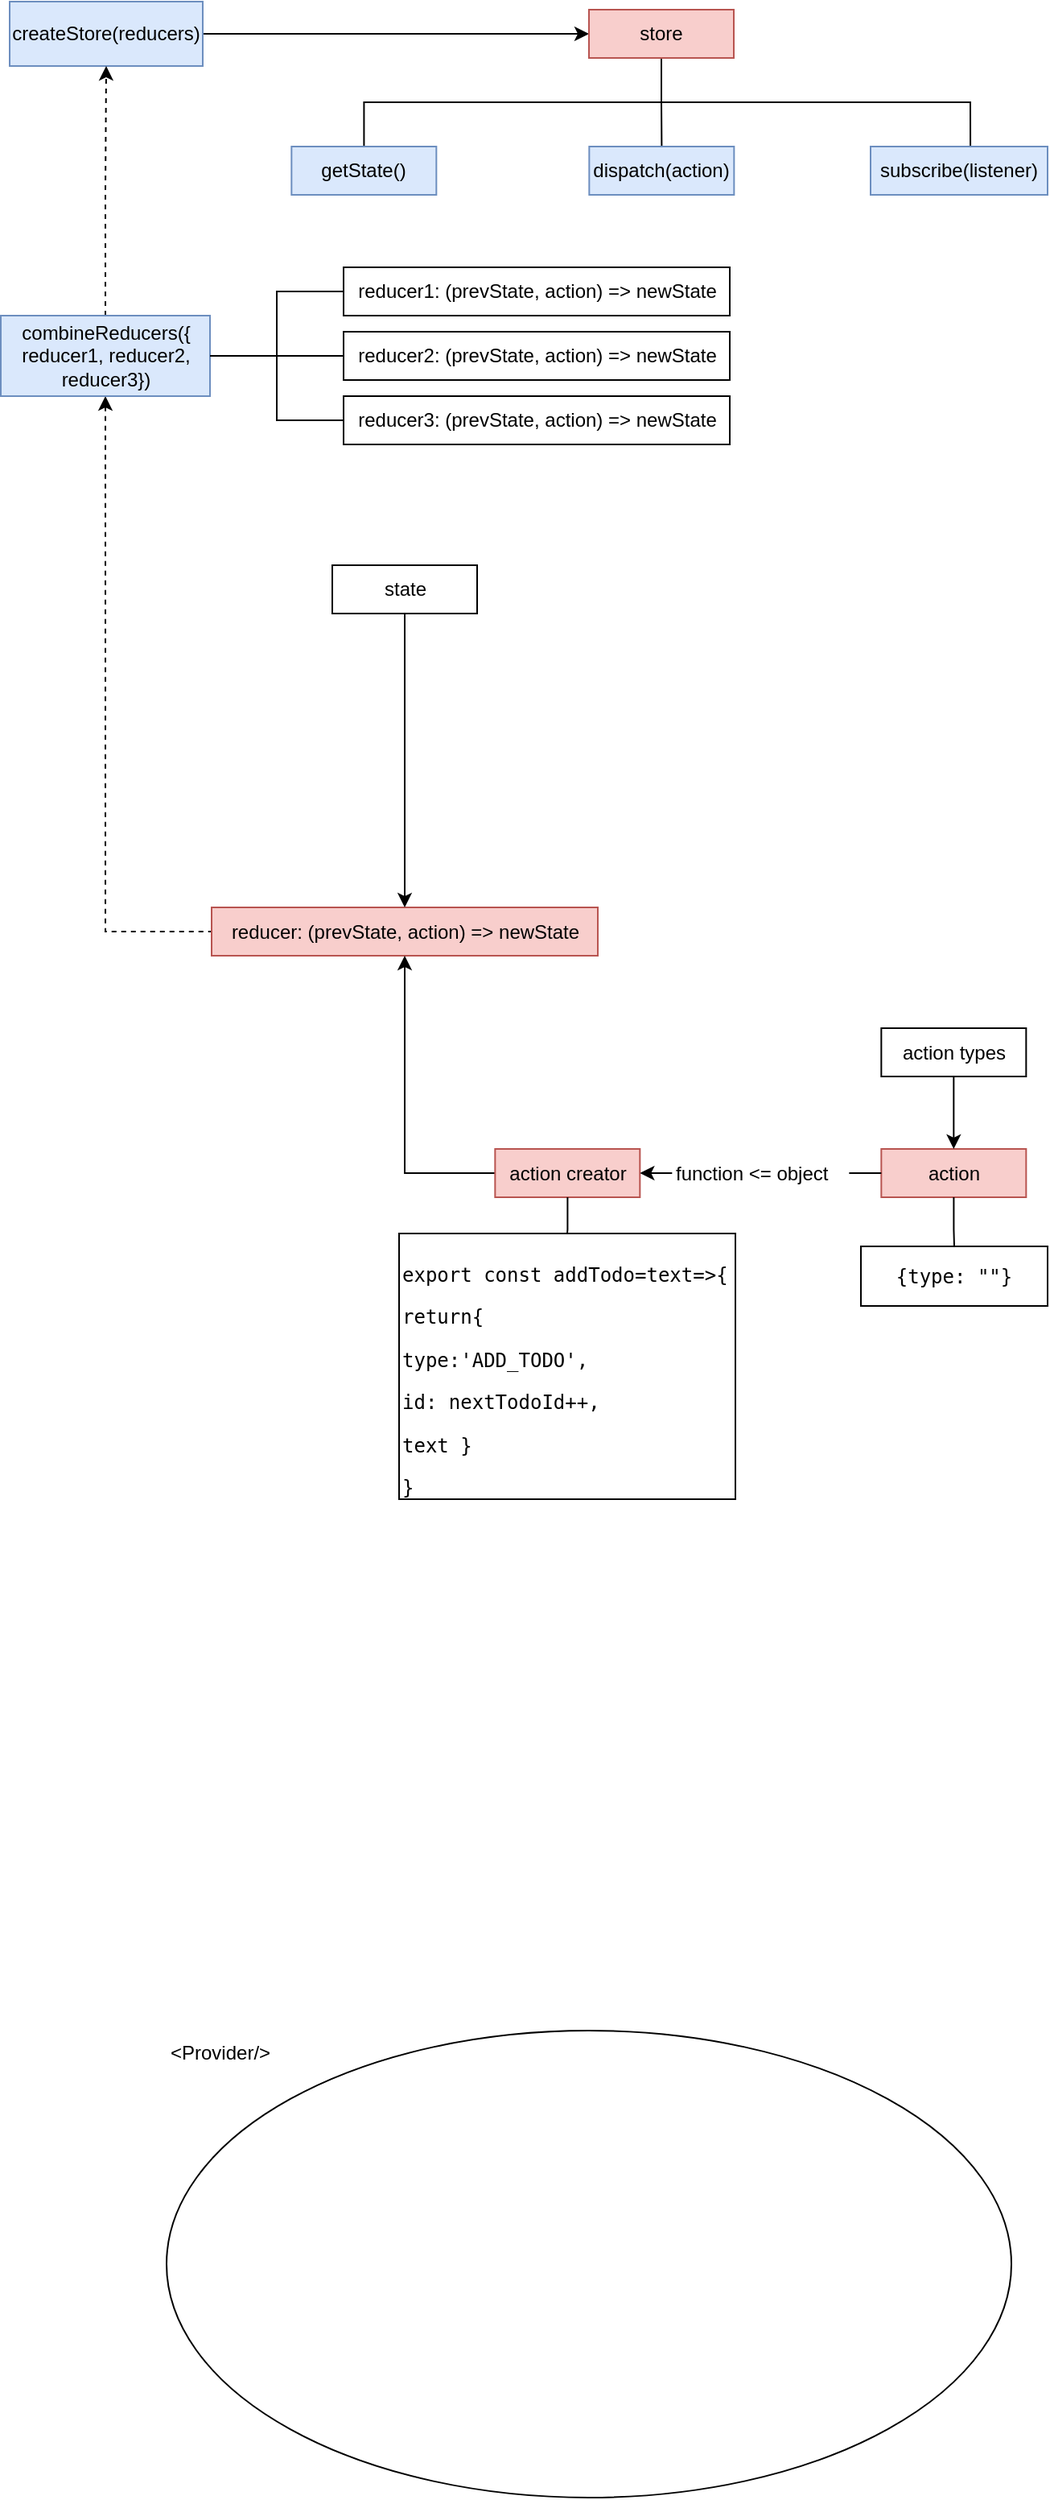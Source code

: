<mxfile version="10.7.7" type="github"><diagram id="OUS5R62-V0aghMpzT04F" name="Page-1"><mxGraphModel dx="1158" dy="766" grid="1" gridSize="10" guides="1" tooltips="1" connect="1" arrows="1" fold="1" page="1" pageScale="1" pageWidth="827" pageHeight="1169" math="0" shadow="0"><root><mxCell id="0"/><mxCell id="1" parent="0"/><mxCell id="FyeQ8IdZqMtdGBAK0S6f-40" style="edgeStyle=orthogonalEdgeStyle;rounded=0;orthogonalLoop=1;jettySize=auto;html=1;endArrow=classic;endFill=1;exitX=1;exitY=0.5;exitDx=0;exitDy=0;" parent="1" source="FyeQ8IdZqMtdGBAK0S6f-39" target="FyeQ8IdZqMtdGBAK0S6f-4" edge="1"><mxGeometry relative="1" as="geometry"><mxPoint x="190" y="70" as="sourcePoint"/></mxGeometry></mxCell><mxCell id="FyeQ8IdZqMtdGBAK0S6f-39" value="createStore(reducers)" style="rounded=0;whiteSpace=wrap;html=1;fillColor=#dae8fc;strokeColor=#6c8ebf;" parent="1" vertex="1"><mxGeometry x="15" y="40" width="120" height="40" as="geometry"/></mxCell><mxCell id="FyeQ8IdZqMtdGBAK0S6f-41" style="edgeStyle=orthogonalEdgeStyle;rounded=0;orthogonalLoop=1;jettySize=auto;html=1;startArrow=none;startFill=0;endArrow=none;endFill=0;exitX=0.5;exitY=1;exitDx=0;exitDy=0;" parent="1" source="FyeQ8IdZqMtdGBAK0S6f-4" target="FyeQ8IdZqMtdGBAK0S6f-31" edge="1"><mxGeometry relative="1" as="geometry"/></mxCell><mxCell id="FyeQ8IdZqMtdGBAK0S6f-42" style="edgeStyle=orthogonalEdgeStyle;rounded=0;orthogonalLoop=1;jettySize=auto;html=1;startArrow=none;startFill=0;endArrow=none;endFill=0;" parent="1" source="FyeQ8IdZqMtdGBAK0S6f-4" target="FyeQ8IdZqMtdGBAK0S6f-34" edge="1"><mxGeometry relative="1" as="geometry"/></mxCell><mxCell id="FyeQ8IdZqMtdGBAK0S6f-45" style="edgeStyle=orthogonalEdgeStyle;rounded=0;orthogonalLoop=1;jettySize=auto;html=1;entryX=0.564;entryY=0.033;entryDx=0;entryDy=0;entryPerimeter=0;startArrow=none;startFill=0;endArrow=none;endFill=0;exitX=0.5;exitY=1;exitDx=0;exitDy=0;" parent="1" source="FyeQ8IdZqMtdGBAK0S6f-4" target="FyeQ8IdZqMtdGBAK0S6f-32" edge="1"><mxGeometry relative="1" as="geometry"/></mxCell><mxCell id="FyeQ8IdZqMtdGBAK0S6f-4" value="store" style="rounded=0;whiteSpace=wrap;html=1;fillColor=#f8cecc;strokeColor=#b85450;" parent="1" vertex="1"><mxGeometry x="375" y="45" width="90" height="30" as="geometry"/></mxCell><mxCell id="FyeQ8IdZqMtdGBAK0S6f-31" value="getState()" style="rounded=0;whiteSpace=wrap;html=1;fillColor=#dae8fc;strokeColor=#6c8ebf;" parent="1" vertex="1"><mxGeometry x="190.167" y="130" width="90" height="30" as="geometry"/></mxCell><mxCell id="FyeQ8IdZqMtdGBAK0S6f-32" value="subscribe(listener)" style="rounded=0;whiteSpace=wrap;html=1;fillColor=#dae8fc;strokeColor=#6c8ebf;" parent="1" vertex="1"><mxGeometry x="550" y="130" width="110" height="30" as="geometry"/></mxCell><mxCell id="FyeQ8IdZqMtdGBAK0S6f-34" value="dispatch(action)" style="rounded=0;whiteSpace=wrap;html=1;fillColor=#dae8fc;strokeColor=#6c8ebf;" parent="1" vertex="1"><mxGeometry x="375.167" y="130" width="90" height="30" as="geometry"/></mxCell><mxCell id="FyeQ8IdZqMtdGBAK0S6f-46" style="edgeStyle=orthogonalEdgeStyle;rounded=0;orthogonalLoop=1;jettySize=auto;html=1;startArrow=none;startFill=0;endArrow=classic;endFill=1;dashed=1;" parent="1" source="FyeQ8IdZqMtdGBAK0S6f-22" target="FyeQ8IdZqMtdGBAK0S6f-39" edge="1"><mxGeometry relative="1" as="geometry"/></mxCell><mxCell id="EsgIn4hc0FBzgHoLNjYh-1" style="edgeStyle=orthogonalEdgeStyle;rounded=0;orthogonalLoop=1;jettySize=auto;html=1;entryX=0;entryY=0.5;entryDx=0;entryDy=0;exitX=0.5;exitY=1;exitDx=0;exitDy=0;endArrow=none;endFill=0;startArrow=classic;startFill=1;dashed=1;" parent="1" source="FyeQ8IdZqMtdGBAK0S6f-22" target="FyeQ8IdZqMtdGBAK0S6f-3" edge="1"><mxGeometry relative="1" as="geometry"/></mxCell><mxCell id="EsgIn4hc0FBzgHoLNjYh-4" value="&amp;lt;Provider/&amp;gt;" style="ellipse;whiteSpace=wrap;html=1;verticalAlign=top;align=left;" parent="1" vertex="1"><mxGeometry x="112.5" y="1300" width="525" height="290" as="geometry"/></mxCell><mxCell id="EsgIn4hc0FBzgHoLNjYh-5" value="Store" style="text;html=1;strokeColor=none;fillColor=none;align=center;verticalAlign=middle;whiteSpace=wrap;rounded=0;" parent="1" vertex="1"><mxGeometry x="369" y="820" width="40" height="20" as="geometry"/></mxCell><mxCell id="FyeQ8IdZqMtdGBAK0S6f-1" value="state" style="rounded=0;whiteSpace=wrap;html=1;" parent="1" vertex="1"><mxGeometry x="215.5" y="390" width="90" height="30" as="geometry"/></mxCell><mxCell id="FyeQ8IdZqMtdGBAK0S6f-3" value="reducer: (prevState, action) =&amp;gt; newState" style="rounded=0;whiteSpace=wrap;html=1;fillColor=#f8cecc;strokeColor=#b85450;" parent="1" vertex="1"><mxGeometry x="140.5" y="602.5" width="240" height="30" as="geometry"/></mxCell><mxCell id="FyeQ8IdZqMtdGBAK0S6f-12" style="edgeStyle=orthogonalEdgeStyle;rounded=0;orthogonalLoop=1;jettySize=auto;html=1;entryX=0.5;entryY=0;entryDx=0;entryDy=0;exitX=0.5;exitY=1;exitDx=0;exitDy=0;" parent="1" source="FyeQ8IdZqMtdGBAK0S6f-1" target="FyeQ8IdZqMtdGBAK0S6f-3" edge="1"><mxGeometry relative="1" as="geometry"/></mxCell><mxCell id="EsgIn4hc0FBzgHoLNjYh-9" style="edgeStyle=orthogonalEdgeStyle;rounded=0;orthogonalLoop=1;jettySize=auto;html=1;entryX=0.5;entryY=1;entryDx=0;entryDy=0;startArrow=none;startFill=0;endArrow=classic;endFill=1;exitX=0;exitY=0.5;exitDx=0;exitDy=0;" parent="1" source="FyeQ8IdZqMtdGBAK0S6f-2" target="FyeQ8IdZqMtdGBAK0S6f-3" edge="1"><mxGeometry relative="1" as="geometry"/></mxCell><mxCell id="FyeQ8IdZqMtdGBAK0S6f-2" value="action creator" style="rounded=0;whiteSpace=wrap;html=1;fillColor=#f8cecc;strokeColor=#b85450;" parent="1" vertex="1"><mxGeometry x="316.667" y="752.5" width="90" height="30" as="geometry"/></mxCell><mxCell id="FyeQ8IdZqMtdGBAK0S6f-14" value="&lt;pre&gt;&lt;code&gt;export const addTodo=text=&amp;gt;{&lt;/code&gt;&lt;/pre&gt;&lt;pre&gt;return&lt;span&gt;{&lt;/span&gt;&lt;/pre&gt;&lt;pre&gt;&lt;code&gt;type:'ADD_TODO',&lt;/code&gt;&lt;/pre&gt;&lt;pre&gt;&lt;code&gt;id: nextTodoId++,&lt;/code&gt;&lt;/pre&gt;&lt;pre&gt;&lt;code&gt;text }&lt;/code&gt;&lt;/pre&gt;&lt;pre&gt;&lt;code&gt;}&lt;/code&gt;&lt;/pre&gt;&lt;div&gt;&lt;code&gt;&lt;br&gt;&lt;/code&gt;&lt;/div&gt;" style="rounded=0;whiteSpace=wrap;html=1;align=left;verticalAlign=top;" parent="1" vertex="1"><mxGeometry x="257" y="805" width="209" height="165" as="geometry"/></mxCell><mxCell id="FyeQ8IdZqMtdGBAK0S6f-15" value="" style="edgeStyle=orthogonalEdgeStyle;rounded=0;orthogonalLoop=1;jettySize=auto;html=1;endArrow=none;endFill=0;" parent="1" source="FyeQ8IdZqMtdGBAK0S6f-2" target="FyeQ8IdZqMtdGBAK0S6f-14" edge="1"><mxGeometry relative="1" as="geometry"/></mxCell><mxCell id="FyeQ8IdZqMtdGBAK0S6f-6" value="action" style="rounded=0;whiteSpace=wrap;html=1;fillColor=#f8cecc;strokeColor=#b85450;" parent="1" vertex="1"><mxGeometry x="556.667" y="752.5" width="90" height="30" as="geometry"/></mxCell><mxCell id="FyeQ8IdZqMtdGBAK0S6f-8" value="" style="edgeStyle=orthogonalEdgeStyle;rounded=0;orthogonalLoop=1;jettySize=auto;html=1;startArrow=classic;startFill=1;endArrow=none;endFill=0;" parent="1" source="FyeQ8IdZqMtdGBAK0S6f-2" target="FyeQ8IdZqMtdGBAK0S6f-6" edge="1"><mxGeometry relative="1" as="geometry"/></mxCell><mxCell id="FyeQ8IdZqMtdGBAK0S6f-16" value="&lt;p style=&quot;line-height: 90%&quot;&gt;&lt;/p&gt;&lt;pre style=&quot;text-align: left&quot;&gt;{type: &quot;&quot;}&lt;br&gt;&lt;/pre&gt;&lt;p&gt;&lt;/p&gt;" style="rounded=0;whiteSpace=wrap;html=1;" parent="1" vertex="1"><mxGeometry x="544" y="813" width="116" height="37" as="geometry"/></mxCell><mxCell id="FyeQ8IdZqMtdGBAK0S6f-17" value="" style="edgeStyle=orthogonalEdgeStyle;rounded=0;orthogonalLoop=1;jettySize=auto;html=1;endArrow=none;endFill=0;" parent="1" source="FyeQ8IdZqMtdGBAK0S6f-6" target="FyeQ8IdZqMtdGBAK0S6f-16" edge="1"><mxGeometry relative="1" as="geometry"/></mxCell><mxCell id="FyeQ8IdZqMtdGBAK0S6f-9" value="function &amp;lt;= object" style="text;html=1;resizable=0;points=[];autosize=1;align=left;verticalAlign=top;spacingTop=-4;fillColor=#ffffff;" parent="1" vertex="1"><mxGeometry x="426.667" y="757.5" width="110" height="20" as="geometry"/></mxCell><mxCell id="pgFYey3xWQVxt-5TApn0-1" style="edgeStyle=orthogonalEdgeStyle;rounded=0;orthogonalLoop=1;jettySize=auto;html=1;entryX=0.5;entryY=0;entryDx=0;entryDy=0;startArrow=none;startFill=0;endArrow=classic;endFill=1;" edge="1" parent="1" source="FyeQ8IdZqMtdGBAK0S6f-10" target="FyeQ8IdZqMtdGBAK0S6f-6"><mxGeometry relative="1" as="geometry"/></mxCell><mxCell id="FyeQ8IdZqMtdGBAK0S6f-10" value="action types" style="rounded=0;whiteSpace=wrap;html=1;" parent="1" vertex="1"><mxGeometry x="556.667" y="677.5" width="90" height="30" as="geometry"/></mxCell><mxCell id="pgFYey3xWQVxt-5TApn0-2" value="" style="group" vertex="1" connectable="0" parent="1"><mxGeometry x="9.5" y="205" width="453" height="110" as="geometry"/></mxCell><mxCell id="FyeQ8IdZqMtdGBAK0S6f-18" value="reducer1: (prevState, action) =&amp;gt; newState" style="rounded=0;whiteSpace=wrap;html=1;" parent="pgFYey3xWQVxt-5TApn0-2" vertex="1"><mxGeometry x="213" width="240" height="30" as="geometry"/></mxCell><mxCell id="FyeQ8IdZqMtdGBAK0S6f-19" value="reducer2: (prevState, action) =&amp;gt; newState" style="rounded=0;whiteSpace=wrap;html=1;" parent="pgFYey3xWQVxt-5TApn0-2" vertex="1"><mxGeometry x="213" y="40" width="240" height="30" as="geometry"/></mxCell><mxCell id="FyeQ8IdZqMtdGBAK0S6f-47" style="edgeStyle=orthogonalEdgeStyle;rounded=0;orthogonalLoop=1;jettySize=auto;html=1;startArrow=none;startFill=0;endArrow=none;endFill=0;" parent="pgFYey3xWQVxt-5TApn0-2" source="FyeQ8IdZqMtdGBAK0S6f-22" target="FyeQ8IdZqMtdGBAK0S6f-18" edge="1"><mxGeometry relative="1" as="geometry"/></mxCell><mxCell id="FyeQ8IdZqMtdGBAK0S6f-48" style="edgeStyle=orthogonalEdgeStyle;rounded=0;orthogonalLoop=1;jettySize=auto;html=1;entryX=0;entryY=0.5;entryDx=0;entryDy=0;startArrow=none;startFill=0;endArrow=none;endFill=0;" parent="pgFYey3xWQVxt-5TApn0-2" source="FyeQ8IdZqMtdGBAK0S6f-22" target="FyeQ8IdZqMtdGBAK0S6f-19" edge="1"><mxGeometry relative="1" as="geometry"/></mxCell><mxCell id="FyeQ8IdZqMtdGBAK0S6f-22" value="combineReducers({&lt;br&gt;reducer1, reducer2, reducer3})" style="rounded=0;whiteSpace=wrap;html=1;fillColor=#dae8fc;strokeColor=#6c8ebf;" parent="pgFYey3xWQVxt-5TApn0-2" vertex="1"><mxGeometry y="30" width="130" height="50" as="geometry"/></mxCell><mxCell id="FyeQ8IdZqMtdGBAK0S6f-26" value="reducer3: (prevState, action) =&amp;gt; newState" style="rounded=0;whiteSpace=wrap;html=1;" parent="pgFYey3xWQVxt-5TApn0-2" vertex="1"><mxGeometry x="213" y="80" width="240" height="30" as="geometry"/></mxCell><mxCell id="FyeQ8IdZqMtdGBAK0S6f-49" style="edgeStyle=orthogonalEdgeStyle;rounded=0;orthogonalLoop=1;jettySize=auto;html=1;entryX=0;entryY=0.5;entryDx=0;entryDy=0;startArrow=none;startFill=0;endArrow=none;endFill=0;" parent="pgFYey3xWQVxt-5TApn0-2" source="FyeQ8IdZqMtdGBAK0S6f-22" target="FyeQ8IdZqMtdGBAK0S6f-26" edge="1"><mxGeometry relative="1" as="geometry"/></mxCell></root></mxGraphModel></diagram></mxfile>